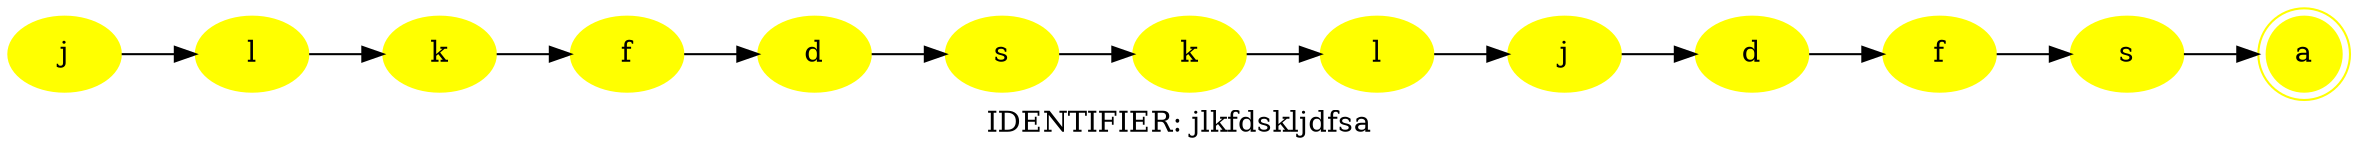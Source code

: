 digraph Plot{
   rankdir = LR;
   label = "IDENTIFIER: jlkfdskljdfsa";
    n0[style = filled, color = yellow, label = "j"];
    n1[style = filled, color = yellow, label = "l"];
    n2[style = filled, color = yellow, label = "k"];
    n3[style = filled, color = yellow, label = "f"];
    n4[style = filled, color = yellow, label = "d"];
    n5[style = filled, color = yellow, label = "s"];
    n6[style = filled, color = yellow, label = "k"];
    n7[style = filled, color = yellow, label = "l"];
    n8[style = filled, color = yellow, label = "j"];
    n9[style = filled, color = yellow, label = "d"];
    n10[style = filled, color = yellow, label = "f"];
    n11[style = filled, color = yellow, label = "s"];
    n12[style = filled, color = yellow, label = "a" ,shape = doublecircle];
    n0 -> n1;
    n1 -> n2;
    n2 -> n3;
    n3 -> n4;
    n4 -> n5;
    n5 -> n6;
    n6 -> n7;
    n7 -> n8;
    n8 -> n9;
    n9 -> n10;
    n10 -> n11;
    n11 -> n12;
}
